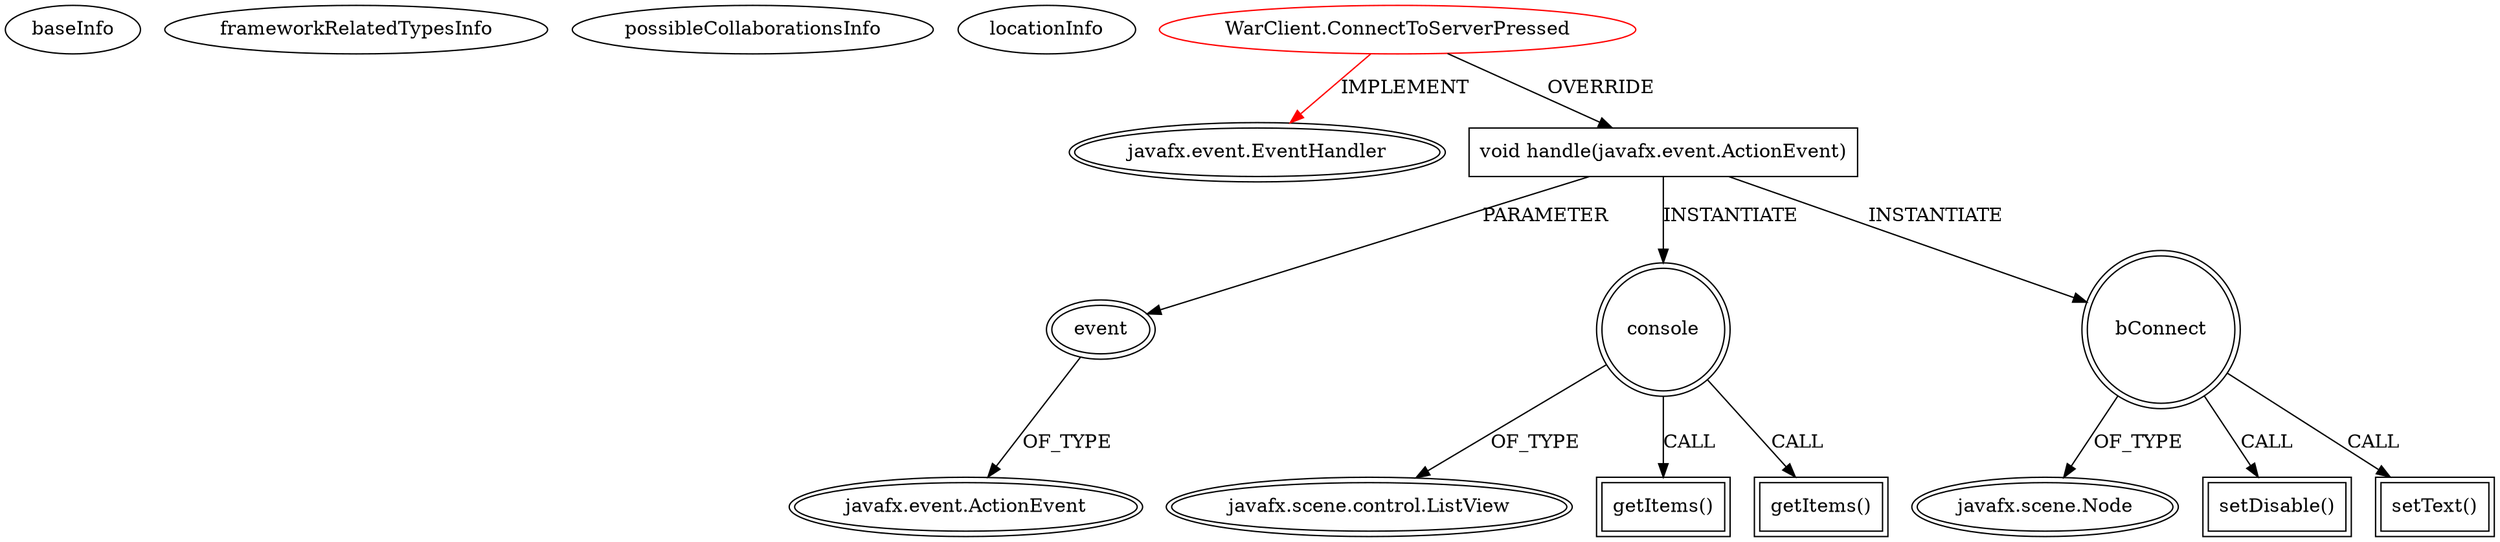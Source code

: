 digraph {
baseInfo[graphId=4859,category="extension_graph",isAnonymous=false,possibleRelation=false]
frameworkRelatedTypesInfo[0="javafx.event.EventHandler"]
possibleCollaborationsInfo[]
locationInfo[projectName="yamin-elmakis-IronDome2",filePath="/yamin-elmakis-IronDome2/IronDome2-master/IronDome2Client/src/WarClient.java",contextSignature="ConnectToServerPressed",graphId="4859"]
0[label="WarClient.ConnectToServerPressed",vertexType="ROOT_CLIENT_CLASS_DECLARATION",isFrameworkType=false,color=red]
1[label="javafx.event.EventHandler",vertexType="FRAMEWORK_INTERFACE_TYPE",isFrameworkType=true,peripheries=2]
2[label="void handle(javafx.event.ActionEvent)",vertexType="OVERRIDING_METHOD_DECLARATION",isFrameworkType=false,shape=box]
3[label="event",vertexType="PARAMETER_DECLARATION",isFrameworkType=true,peripheries=2]
4[label="javafx.event.ActionEvent",vertexType="FRAMEWORK_CLASS_TYPE",isFrameworkType=true,peripheries=2]
5[label="console",vertexType="VARIABLE_EXPRESION",isFrameworkType=true,peripheries=2,shape=circle]
7[label="javafx.scene.control.ListView",vertexType="FRAMEWORK_CLASS_TYPE",isFrameworkType=true,peripheries=2]
6[label="getItems()",vertexType="INSIDE_CALL",isFrameworkType=true,peripheries=2,shape=box]
8[label="bConnect",vertexType="VARIABLE_EXPRESION",isFrameworkType=true,peripheries=2,shape=circle]
10[label="javafx.scene.Node",vertexType="FRAMEWORK_CLASS_TYPE",isFrameworkType=true,peripheries=2]
9[label="setDisable()",vertexType="INSIDE_CALL",isFrameworkType=true,peripheries=2,shape=box]
12[label="getItems()",vertexType="INSIDE_CALL",isFrameworkType=true,peripheries=2,shape=box]
14[label="setText()",vertexType="INSIDE_CALL",isFrameworkType=true,peripheries=2,shape=box]
0->1[label="IMPLEMENT",color=red]
0->2[label="OVERRIDE"]
3->4[label="OF_TYPE"]
2->3[label="PARAMETER"]
2->5[label="INSTANTIATE"]
5->7[label="OF_TYPE"]
5->6[label="CALL"]
2->8[label="INSTANTIATE"]
8->10[label="OF_TYPE"]
8->9[label="CALL"]
5->12[label="CALL"]
8->14[label="CALL"]
}
